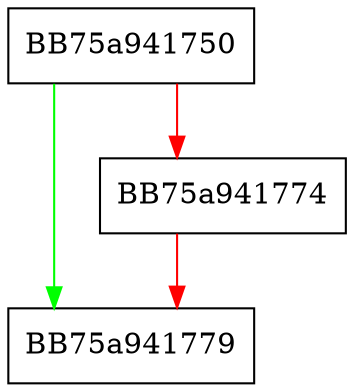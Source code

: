 digraph load_cfi_model {
  node [shape="box"];
  graph [splines=ortho];
  BB75a941750 -> BB75a941779 [color="green"];
  BB75a941750 -> BB75a941774 [color="red"];
  BB75a941774 -> BB75a941779 [color="red"];
}